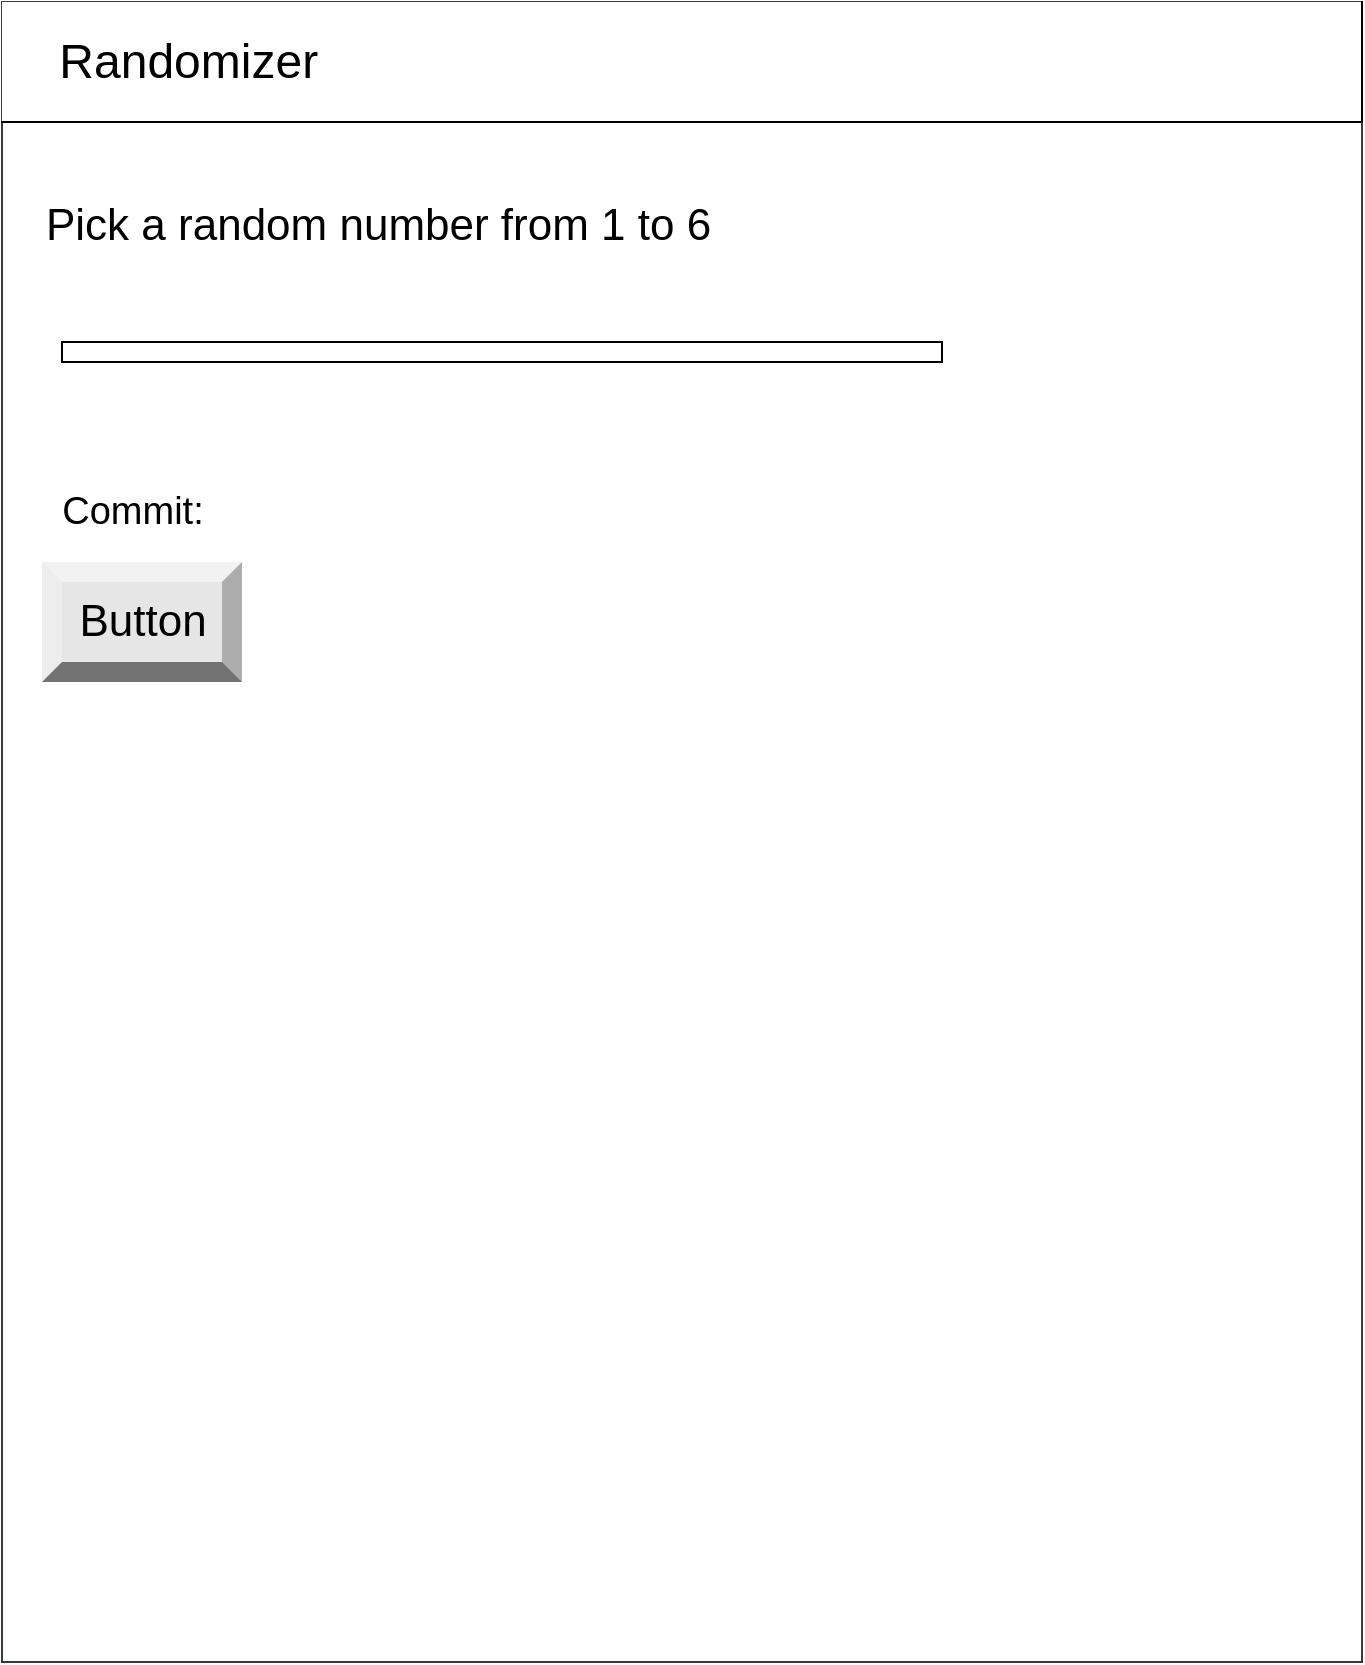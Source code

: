 <mxfile>
    <diagram id="ZrltPsy0pKDMemupmOCv" name="Page-1">
        <mxGraphModel dx="397" dy="359" grid="1" gridSize="10" guides="1" tooltips="1" connect="1" arrows="1" fold="1" page="1" pageScale="1" pageWidth="850" pageHeight="1100" math="0" shadow="0">
            <root>
                <mxCell id="0"/>
                <mxCell id="1" parent="0"/>
                <mxCell id="2" value="" style="verticalLabelPosition=bottom;verticalAlign=top;html=1;shape=mxgraph.basic.rect;fillColor2=none;strokeWidth=1;size=20;indent=5;fillColor=#FFFFFF;strokeColor=#36393d;" vertex="1" parent="1">
                    <mxGeometry x="90" y="80" width="680" height="830" as="geometry"/>
                </mxCell>
                <mxCell id="3" value="&lt;p style=&quot;line-height: 1.2&quot;&gt;&lt;span style=&quot;font-size: 24px&quot;&gt;&amp;nbsp; &amp;nbsp; Randomizer&lt;/span&gt;&lt;/p&gt;" style="shape=partialRectangle;whiteSpace=wrap;html=1;top=0;left=0;fillColor=#FFFFFF;align=left;fontColor=#000000;strokeColor=#000000;" vertex="1" parent="1">
                    <mxGeometry x="90" y="80" width="680" height="60" as="geometry"/>
                </mxCell>
                <mxCell id="4" value="&lt;font face=&quot;helvetica, arial, sans-serif&quot; style=&quot;font-size: 22px&quot;&gt;Pick a random number from 1 to 6&lt;/font&gt;" style="text;whiteSpace=wrap;html=1;fontSize=24;" vertex="1" parent="1">
                    <mxGeometry x="110" y="170" width="360" height="50" as="geometry"/>
                </mxCell>
                <mxCell id="5" value="&lt;font style=&quot;font-size: 19px&quot;&gt;Commit:&lt;/font&gt;" style="text;html=1;resizable=0;autosize=1;align=center;verticalAlign=middle;points=[];fillColor=none;strokeColor=none;rounded=0;fontSize=18;" vertex="1" parent="1">
                    <mxGeometry x="110" y="320" width="90" height="30" as="geometry"/>
                </mxCell>
                <mxCell id="6" value="Button" style="labelPosition=center;verticalLabelPosition=middle;align=center;html=1;shape=mxgraph.basic.shaded_button;dx=10;fillColor=#E6E6E6;strokeColor=none;fontSize=22;" vertex="1" parent="1">
                    <mxGeometry x="110" y="360" width="100" height="60" as="geometry"/>
                </mxCell>
                <mxCell id="7" value="" style="verticalLabelPosition=bottom;verticalAlign=top;html=1;shape=mxgraph.basic.rect;fillColor2=none;strokeWidth=1;size=20;indent=0;fontSize=22;" vertex="1" parent="1">
                    <mxGeometry x="120" y="250" width="440" height="10" as="geometry"/>
                </mxCell>
            </root>
        </mxGraphModel>
    </diagram>
</mxfile>